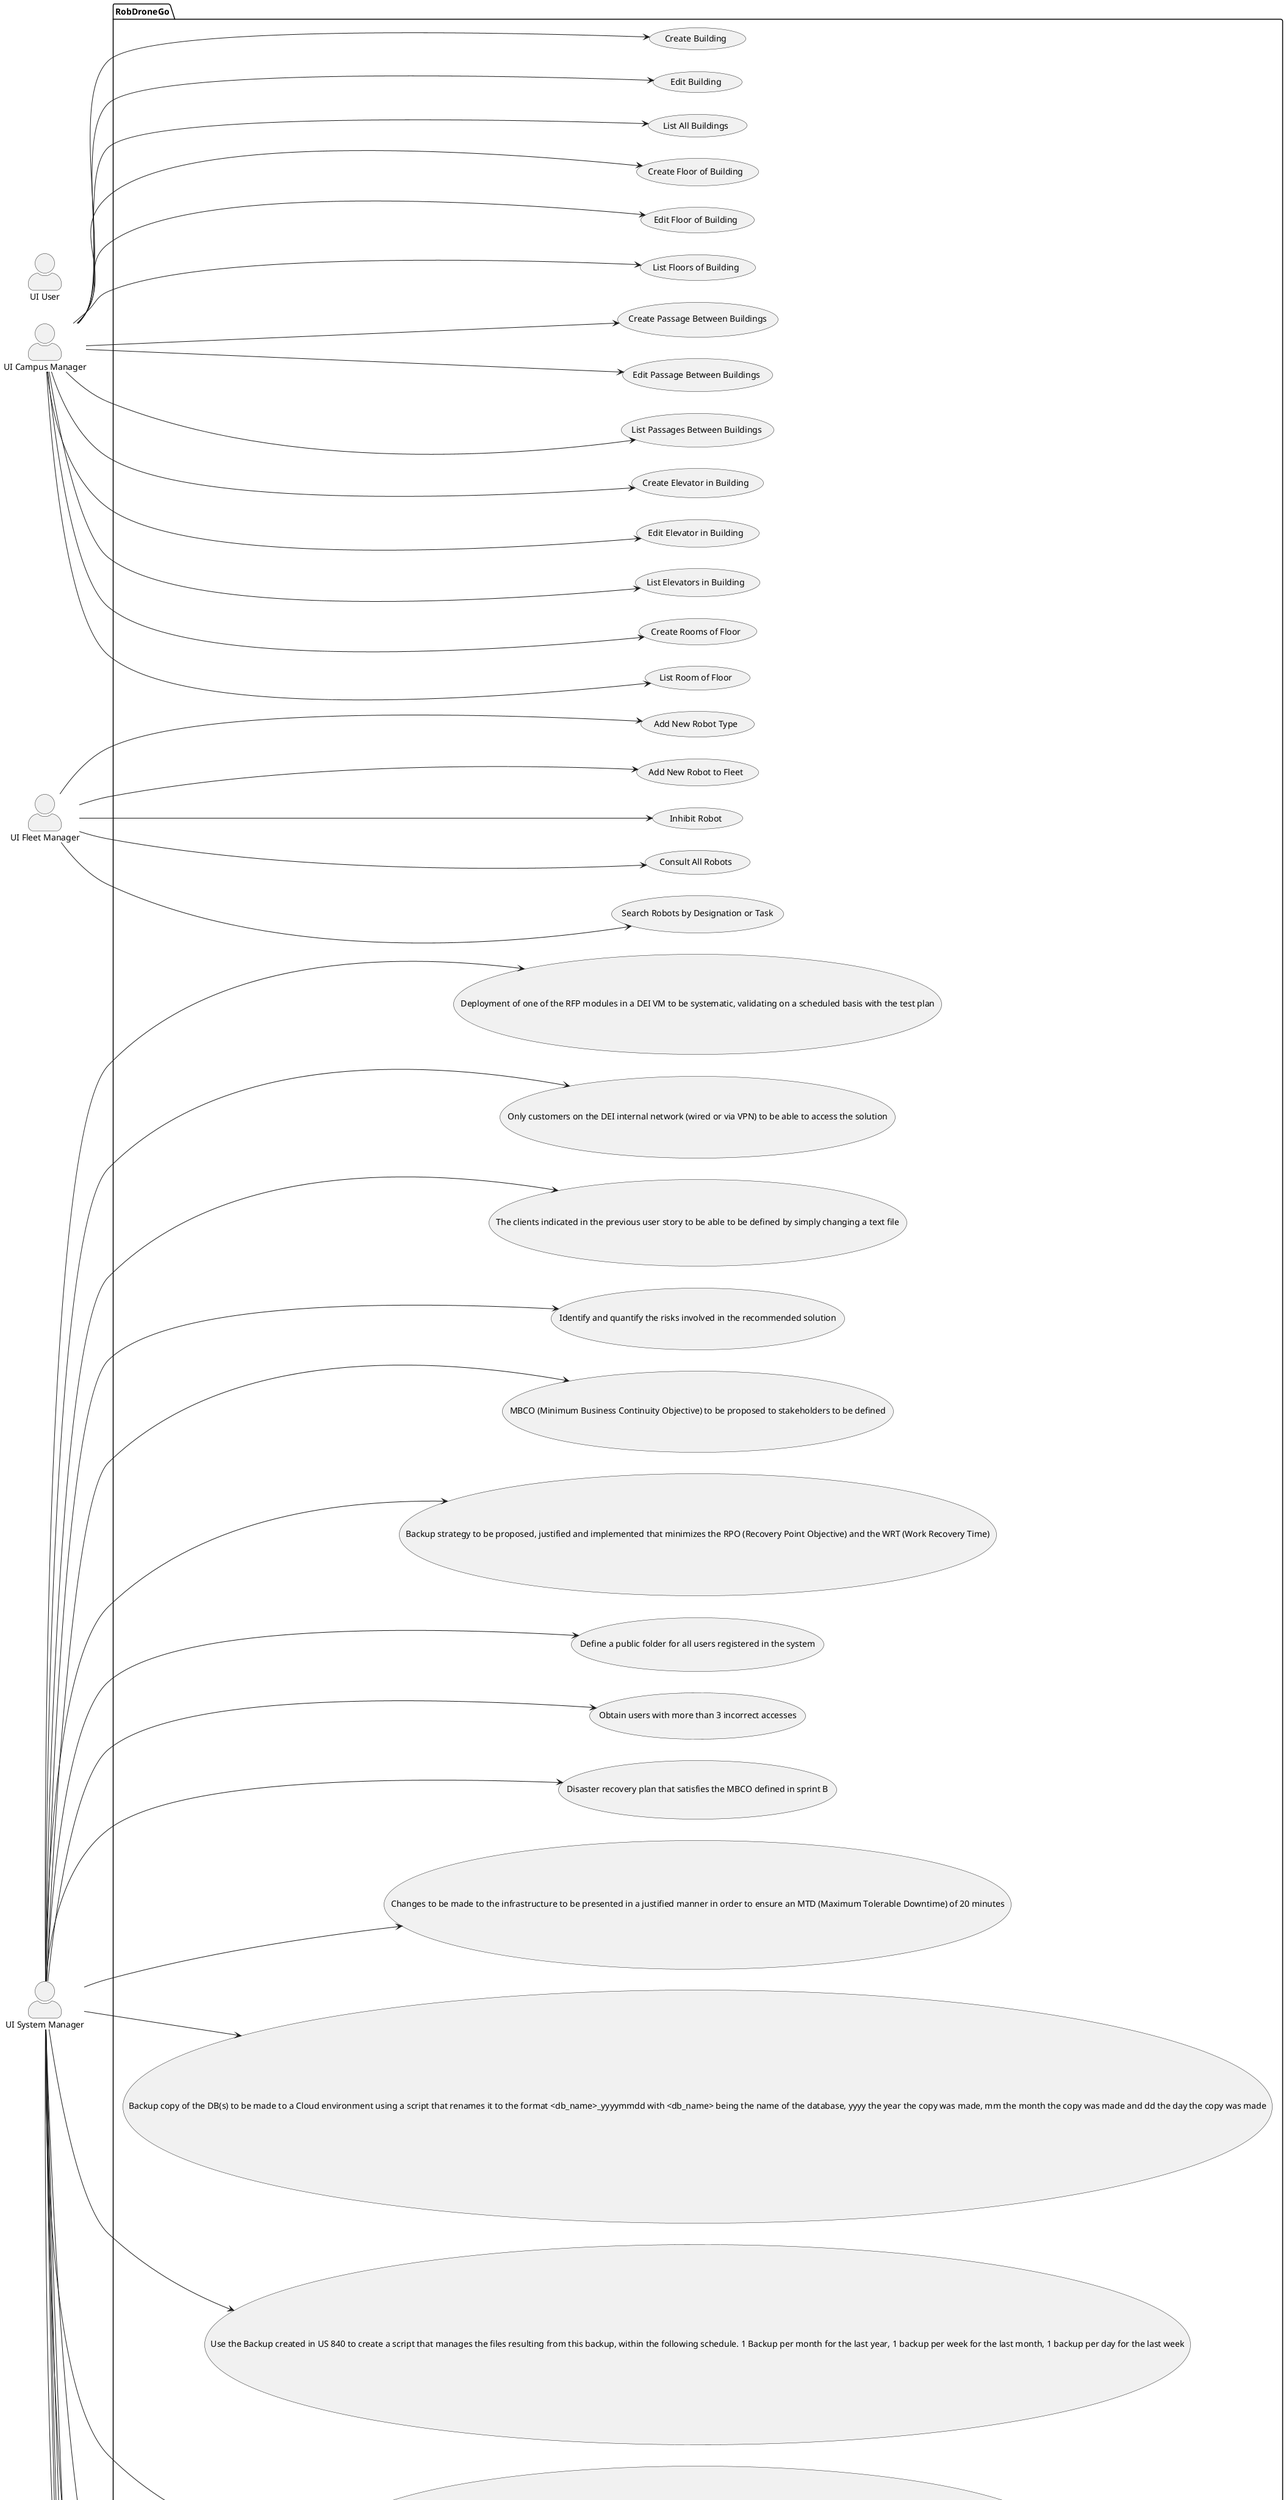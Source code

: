 @startuml
left to right direction

skinparam actorStyle awesome

actor "UI Campus Manager" as CM
actor "UI Fleet Manager" as FM
actor "UI System Manager" as SM
actor "UI User" as U

package  RobDroneGo  {
  usecase "Create Building" as UC1
  usecase "Edit Building" as UC2
  usecase "List All Buildings" as UC3
  usecase "Create Floor of Building" as UC4
  usecase "Edit Floor of Building" as UC5
  usecase "List Floors of Building" as UC6
  usecase "Create Passage Between Buildings" as UC7
  usecase "Edit Passage Between Buildings" as UC8
  usecase "List Passages Between Buildings" as UC9
  usecase "Create Elevator in Building" as UC10
  usecase "Edit Elevator in Building" as UC11
  usecase "List Elevators in Building" as UC12
  usecase "Create Rooms of Floor" as UC13
  usecase "List Room of Floor" as UC14

  usecase "Add New Robot Type" as UC15
  usecase "Add New Robot to Fleet" as UC16
  usecase "Inhibit Robot" as UC17
  usecase "Consult All Robots" as UC18
  usecase "Search Robots by Designation or Task" as UC19

  usecase "Deployment of one of the RFP modules in a DEI VM to be systematic, validating on a scheduled basis with the test plan" as UC20
  usecase "Only customers on the DEI internal network (wired or via VPN) to be able to access the solution" as UC21
  usecase "The clients indicated in the previous user story to be able to be defined by simply changing a text file" as UC22
  usecase "Identify and quantify the risks involved in the recommended solution" as UC23
  usecase "MBCO (Minimum Business Continuity Objective) to be proposed to stakeholders to be defined" as UC24
  usecase "Backup strategy to be proposed, justified and implemented that minimizes the RPO (Recovery Point Objective) and the WRT (Work Recovery Time)" as UC25
  usecase "Define a public folder for all users registered in the system" as UC26
  usecase "Obtain users with more than 3 incorrect accesses" as UC27
  usecase "Disaster recovery plan that satisfies the MBCO defined in sprint B" as UC28
  usecase "Changes to be made to the infrastructure to be presented in a justified manner in order to ensure an MTD (Maximum Tolerable Downtime) of 20 minutes" as UC29
  usecase "Backup copy of the DB(s) to be made to a Cloud environment using a script that renames it to the format <db_name>_yyyymmdd with <db_name> being the name of the database, yyyy the year the copy was made, mm the month the copy was made and dd the day the copy was made" as UC30
  usecase "Use the Backup created in US 840 to create a script that manages the files resulting from this backup, within the following schedule. 1 Backup per month for the last year, 1 backup per week for the last month, 1 backup per day for the last week" as UC31
  usecase "DB backup US process to be kept in the Linux log, in an appropriate context, and the administrator is alerted when accessing the console if a serious failure occurs in this process" as UC32
  usecase "Backup copy of the US of the DB backup to have a lifespan of no more than 7 (seven) days, except as indicated in the US of retention of monthly and annual copies" as UC33
  usecase "A BIA (Business Impact Analysis) of the final solution to be presented to me, adapting if and where applicable the risk(s) identified in the previous sprint" as UC34
  usecase "Access management to be implemented that meets the appropriate security criteria" as UC35
  usecase "Clustering system to be implemented in a justified manner between the systems that implement the SPA" as UC36
  usecase "Have SSH access to the virtual machine, only through a certificate, without using a password" as UC37
  usecase "A public file share to be created between the various teams, in SMB/CIFS or NFS format" as UC38
  usecase "Must ensure that, if necessary, backups were carried out correctly. To do this, we must automate its replacement, ultimately validating the functioning of the system (Ex. Database - execute a successful SQL query after replacement)" as UC39
}
CM --> UC1
CM --> UC2
CM --> UC3
CM --> UC4
CM --> UC5
CM --> UC6
CM --> UC7
CM --> UC8
CM --> UC9
CM --> UC10
CM --> UC11
CM --> UC12
CM --> UC13
CM --> UC14

FM --> UC15
FM --> UC16
FM --> UC17
FM --> UC18
FM --> UC19

SM --> UC20
SM --> UC21
SM --> UC22
SM --> UC23
SM --> UC24
SM --> UC25
SM --> UC26
SM --> UC27
SM --> UC28
SM --> UC29
SM --> UC30
SM --> UC31
SM --> UC32
SM --> UC33
SM --> UC34
SM --> UC35
SM --> UC36
SM --> UC37
SM --> UC38
SM --> UC39
@enduml

